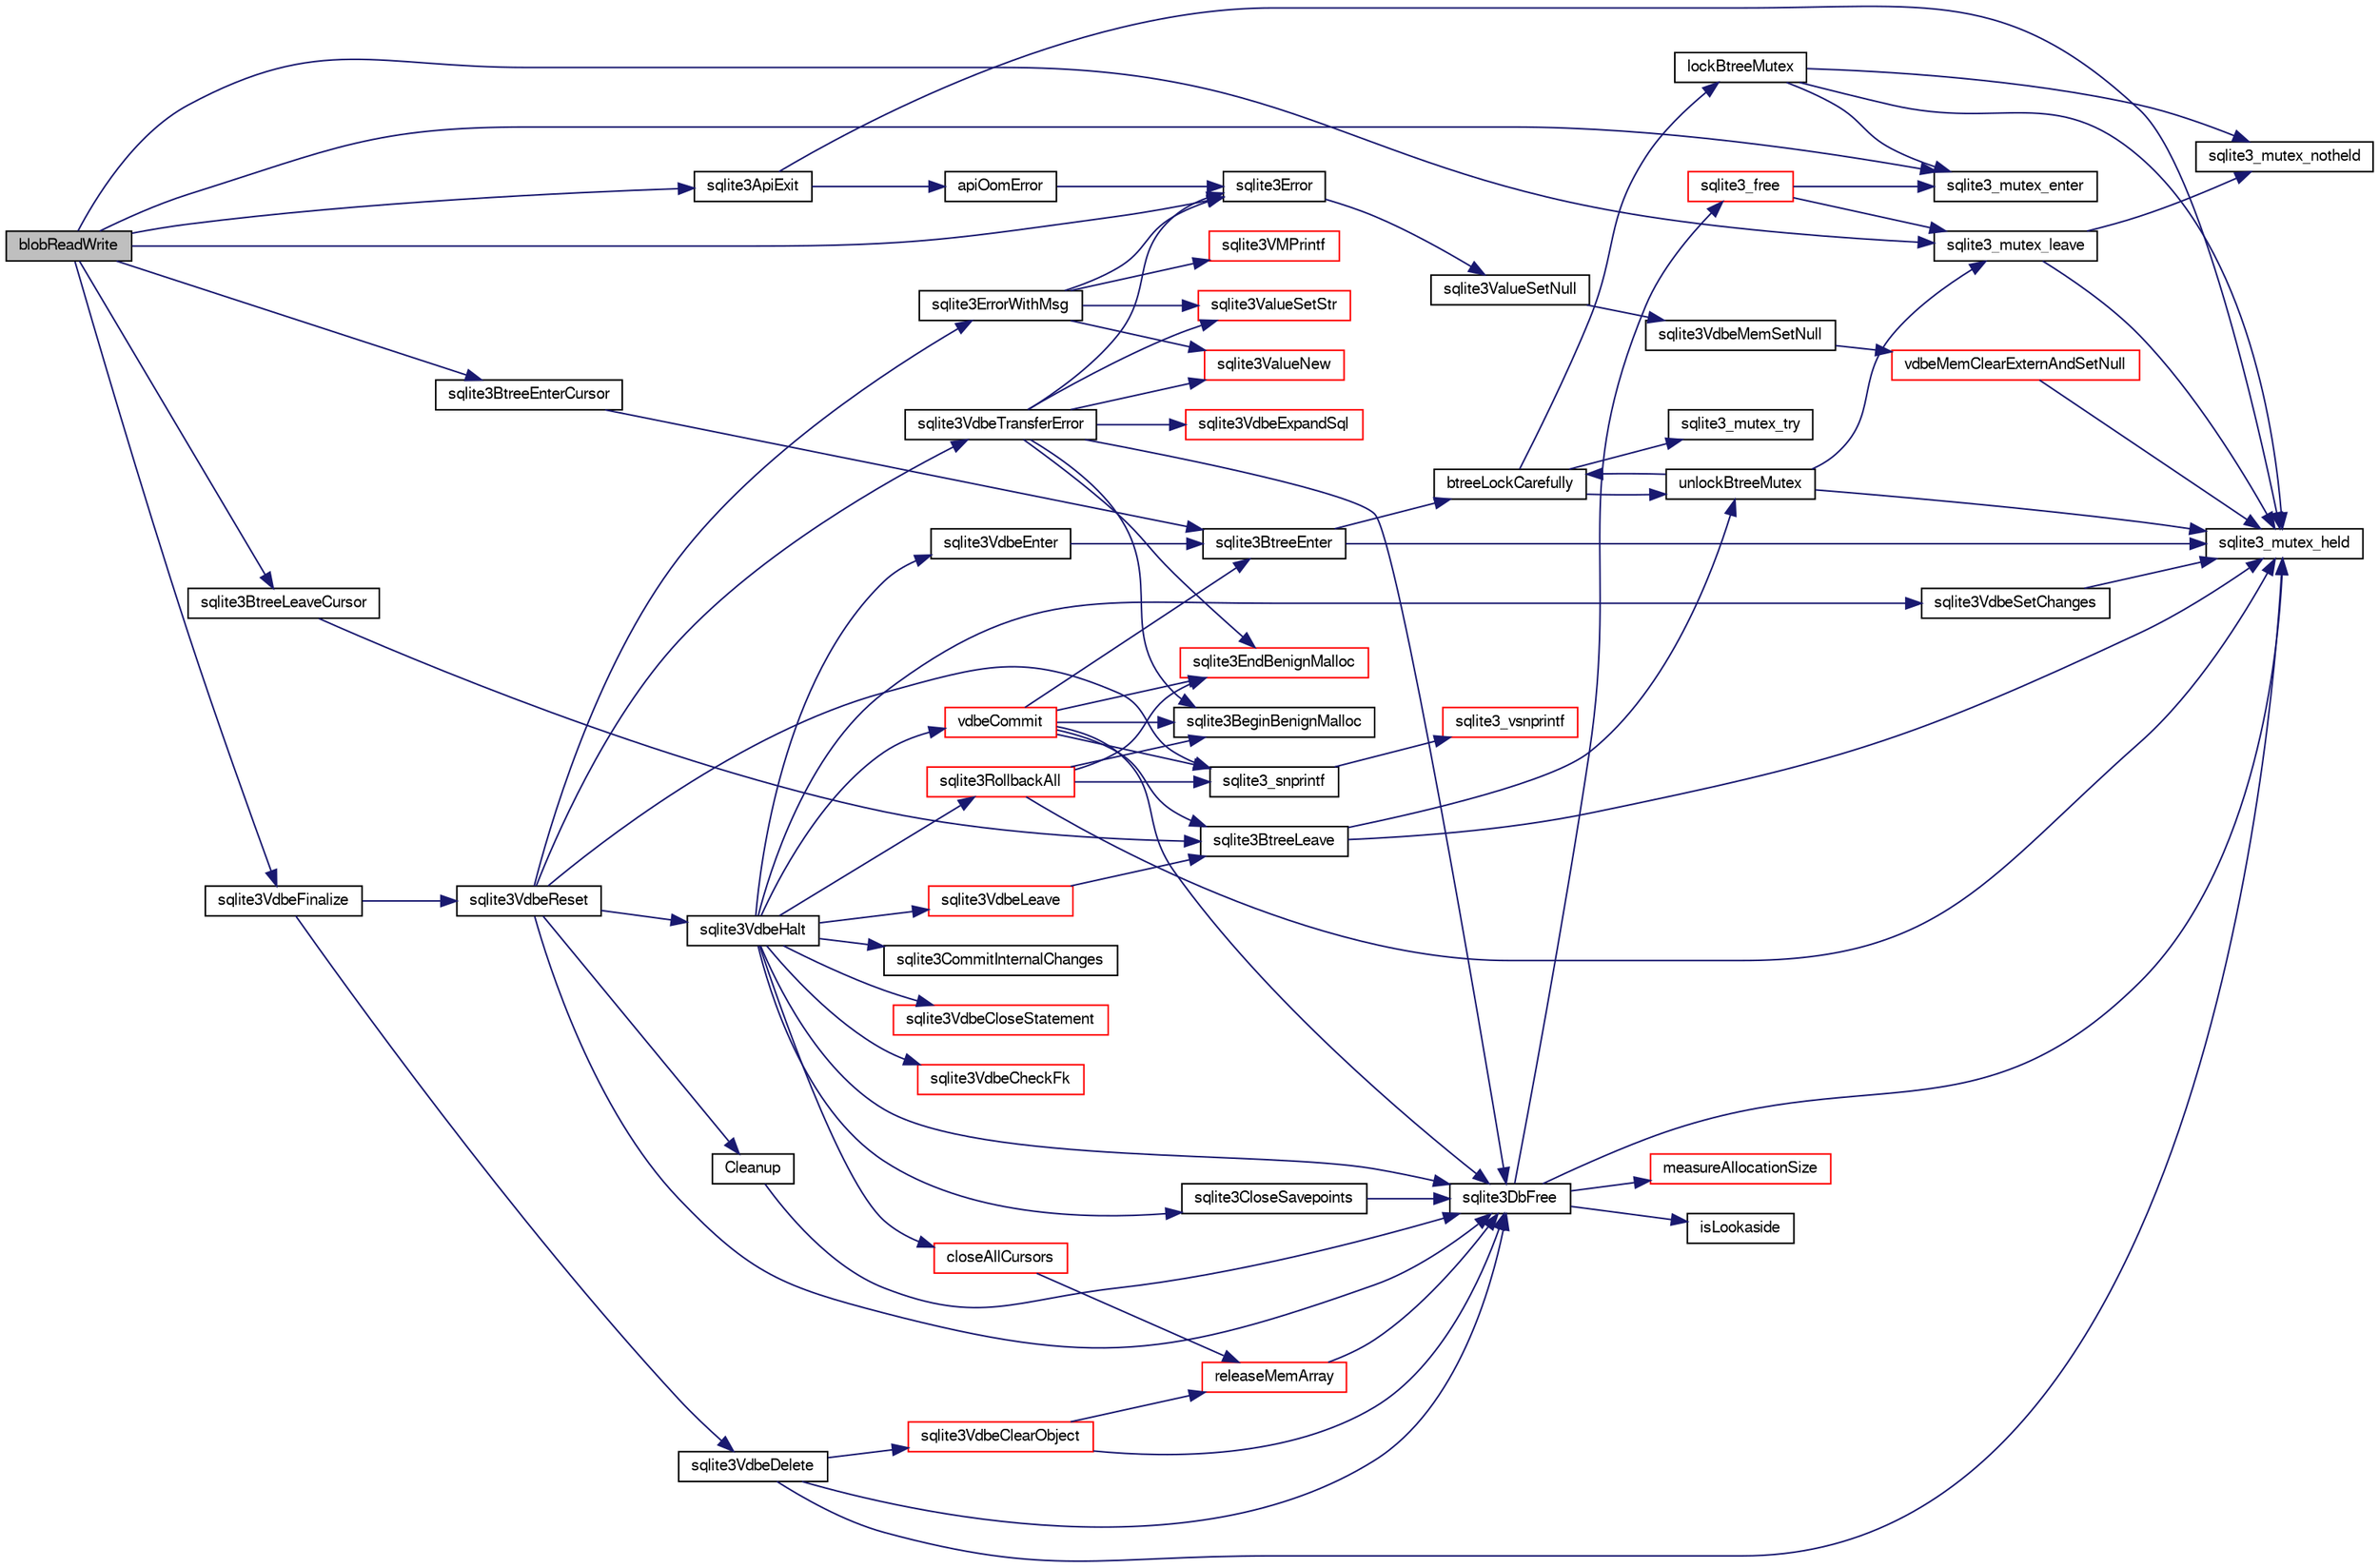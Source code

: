 digraph "blobReadWrite"
{
  edge [fontname="FreeSans",fontsize="10",labelfontname="FreeSans",labelfontsize="10"];
  node [fontname="FreeSans",fontsize="10",shape=record];
  rankdir="LR";
  Node21850 [label="blobReadWrite",height=0.2,width=0.4,color="black", fillcolor="grey75", style="filled", fontcolor="black"];
  Node21850 -> Node21851 [color="midnightblue",fontsize="10",style="solid",fontname="FreeSans"];
  Node21851 [label="sqlite3_mutex_enter",height=0.2,width=0.4,color="black", fillcolor="white", style="filled",URL="$sqlite3_8c.html#a1c12cde690bd89f104de5cbad12a6bf5"];
  Node21850 -> Node21852 [color="midnightblue",fontsize="10",style="solid",fontname="FreeSans"];
  Node21852 [label="sqlite3Error",height=0.2,width=0.4,color="black", fillcolor="white", style="filled",URL="$sqlite3_8c.html#a4ba5e8be78db50d5538dcaa45bcf74d3"];
  Node21852 -> Node21853 [color="midnightblue",fontsize="10",style="solid",fontname="FreeSans"];
  Node21853 [label="sqlite3ValueSetNull",height=0.2,width=0.4,color="black", fillcolor="white", style="filled",URL="$sqlite3_8c.html#ad9bc4507a7806b37946116afbe183b95"];
  Node21853 -> Node21854 [color="midnightblue",fontsize="10",style="solid",fontname="FreeSans"];
  Node21854 [label="sqlite3VdbeMemSetNull",height=0.2,width=0.4,color="black", fillcolor="white", style="filled",URL="$sqlite3_8c.html#ae01092c23aebaf8a3ebdf3954609b410"];
  Node21854 -> Node21855 [color="midnightblue",fontsize="10",style="solid",fontname="FreeSans"];
  Node21855 [label="vdbeMemClearExternAndSetNull",height=0.2,width=0.4,color="red", fillcolor="white", style="filled",URL="$sqlite3_8c.html#a29c41a360fb0e86b817777daf061230c"];
  Node21855 -> Node21856 [color="midnightblue",fontsize="10",style="solid",fontname="FreeSans"];
  Node21856 [label="sqlite3_mutex_held",height=0.2,width=0.4,color="black", fillcolor="white", style="filled",URL="$sqlite3_8c.html#acf77da68932b6bc163c5e68547ecc3e7"];
  Node21850 -> Node21868 [color="midnightblue",fontsize="10",style="solid",fontname="FreeSans"];
  Node21868 [label="sqlite3BtreeEnterCursor",height=0.2,width=0.4,color="black", fillcolor="white", style="filled",URL="$sqlite3_8c.html#ac6ec0c93b556b4be3fdc81b925943256"];
  Node21868 -> Node21869 [color="midnightblue",fontsize="10",style="solid",fontname="FreeSans"];
  Node21869 [label="sqlite3BtreeEnter",height=0.2,width=0.4,color="black", fillcolor="white", style="filled",URL="$sqlite3_8c.html#afa05d700ca373993fe6b0525b867feff"];
  Node21869 -> Node21856 [color="midnightblue",fontsize="10",style="solid",fontname="FreeSans"];
  Node21869 -> Node21870 [color="midnightblue",fontsize="10",style="solid",fontname="FreeSans"];
  Node21870 [label="btreeLockCarefully",height=0.2,width=0.4,color="black", fillcolor="white", style="filled",URL="$sqlite3_8c.html#a796746b1c1e4d6926960636bd74c79d7"];
  Node21870 -> Node21871 [color="midnightblue",fontsize="10",style="solid",fontname="FreeSans"];
  Node21871 [label="sqlite3_mutex_try",height=0.2,width=0.4,color="black", fillcolor="white", style="filled",URL="$sqlite3_8c.html#a196f84b09bdfda96ae5ae23189be1ec8"];
  Node21870 -> Node21872 [color="midnightblue",fontsize="10",style="solid",fontname="FreeSans"];
  Node21872 [label="unlockBtreeMutex",height=0.2,width=0.4,color="black", fillcolor="white", style="filled",URL="$sqlite3_8c.html#a29bc7d1c753dfa2af9fb296b7dc19a4a"];
  Node21872 -> Node21856 [color="midnightblue",fontsize="10",style="solid",fontname="FreeSans"];
  Node21872 -> Node21865 [color="midnightblue",fontsize="10",style="solid",fontname="FreeSans"];
  Node21865 [label="sqlite3_mutex_leave",height=0.2,width=0.4,color="black", fillcolor="white", style="filled",URL="$sqlite3_8c.html#a5838d235601dbd3c1fa993555c6bcc93"];
  Node21865 -> Node21856 [color="midnightblue",fontsize="10",style="solid",fontname="FreeSans"];
  Node21865 -> Node21866 [color="midnightblue",fontsize="10",style="solid",fontname="FreeSans"];
  Node21866 [label="sqlite3_mutex_notheld",height=0.2,width=0.4,color="black", fillcolor="white", style="filled",URL="$sqlite3_8c.html#a83967c837c1c000d3b5adcfaa688f5dc"];
  Node21872 -> Node21870 [color="midnightblue",fontsize="10",style="solid",fontname="FreeSans"];
  Node21870 -> Node21873 [color="midnightblue",fontsize="10",style="solid",fontname="FreeSans"];
  Node21873 [label="lockBtreeMutex",height=0.2,width=0.4,color="black", fillcolor="white", style="filled",URL="$sqlite3_8c.html#ab1714bc62ac8a451c7b17bc53053ca53"];
  Node21873 -> Node21866 [color="midnightblue",fontsize="10",style="solid",fontname="FreeSans"];
  Node21873 -> Node21856 [color="midnightblue",fontsize="10",style="solid",fontname="FreeSans"];
  Node21873 -> Node21851 [color="midnightblue",fontsize="10",style="solid",fontname="FreeSans"];
  Node21850 -> Node21874 [color="midnightblue",fontsize="10",style="solid",fontname="FreeSans"];
  Node21874 [label="sqlite3BtreeLeaveCursor",height=0.2,width=0.4,color="black", fillcolor="white", style="filled",URL="$sqlite3_8c.html#ac03e1186b08d50909efc3f2c79955f7f"];
  Node21874 -> Node21875 [color="midnightblue",fontsize="10",style="solid",fontname="FreeSans"];
  Node21875 [label="sqlite3BtreeLeave",height=0.2,width=0.4,color="black", fillcolor="white", style="filled",URL="$sqlite3_8c.html#a460e4f89d1aeef4b4d334cfe8165da89"];
  Node21875 -> Node21872 [color="midnightblue",fontsize="10",style="solid",fontname="FreeSans"];
  Node21875 -> Node21856 [color="midnightblue",fontsize="10",style="solid",fontname="FreeSans"];
  Node21850 -> Node21876 [color="midnightblue",fontsize="10",style="solid",fontname="FreeSans"];
  Node21876 [label="sqlite3VdbeFinalize",height=0.2,width=0.4,color="black", fillcolor="white", style="filled",URL="$sqlite3_8c.html#af81e0c8d03b71610d3a826469f67bbd4"];
  Node21876 -> Node21877 [color="midnightblue",fontsize="10",style="solid",fontname="FreeSans"];
  Node21877 [label="sqlite3VdbeReset",height=0.2,width=0.4,color="black", fillcolor="white", style="filled",URL="$sqlite3_8c.html#a315a913742f7267f90d46d41446353b1"];
  Node21877 -> Node21878 [color="midnightblue",fontsize="10",style="solid",fontname="FreeSans"];
  Node21878 [label="sqlite3VdbeHalt",height=0.2,width=0.4,color="black", fillcolor="white", style="filled",URL="$sqlite3_8c.html#a8d1d99703d999190fbc35ecc981cb709"];
  Node21878 -> Node21879 [color="midnightblue",fontsize="10",style="solid",fontname="FreeSans"];
  Node21879 [label="closeAllCursors",height=0.2,width=0.4,color="red", fillcolor="white", style="filled",URL="$sqlite3_8c.html#af1ac189735864dd6989a8c5af4557547"];
  Node21879 -> Node22348 [color="midnightblue",fontsize="10",style="solid",fontname="FreeSans"];
  Node22348 [label="releaseMemArray",height=0.2,width=0.4,color="red", fillcolor="white", style="filled",URL="$sqlite3_8c.html#a321ef1ead88ab0c4c636971ae5cc9778"];
  Node22348 -> Node21858 [color="midnightblue",fontsize="10",style="solid",fontname="FreeSans"];
  Node21858 [label="sqlite3DbFree",height=0.2,width=0.4,color="black", fillcolor="white", style="filled",URL="$sqlite3_8c.html#ac70ab821a6607b4a1b909582dc37a069"];
  Node21858 -> Node21856 [color="midnightblue",fontsize="10",style="solid",fontname="FreeSans"];
  Node21858 -> Node21859 [color="midnightblue",fontsize="10",style="solid",fontname="FreeSans"];
  Node21859 [label="measureAllocationSize",height=0.2,width=0.4,color="red", fillcolor="white", style="filled",URL="$sqlite3_8c.html#a45731e644a22fdb756e2b6337224217a"];
  Node21858 -> Node21862 [color="midnightblue",fontsize="10",style="solid",fontname="FreeSans"];
  Node21862 [label="isLookaside",height=0.2,width=0.4,color="black", fillcolor="white", style="filled",URL="$sqlite3_8c.html#a770fa05ff9717b75e16f4d968a77b897"];
  Node21858 -> Node21863 [color="midnightblue",fontsize="10",style="solid",fontname="FreeSans"];
  Node21863 [label="sqlite3_free",height=0.2,width=0.4,color="red", fillcolor="white", style="filled",URL="$sqlite3_8c.html#a6552349e36a8a691af5487999ab09519"];
  Node21863 -> Node21851 [color="midnightblue",fontsize="10",style="solid",fontname="FreeSans"];
  Node21863 -> Node21865 [color="midnightblue",fontsize="10",style="solid",fontname="FreeSans"];
  Node21878 -> Node22351 [color="midnightblue",fontsize="10",style="solid",fontname="FreeSans"];
  Node22351 [label="sqlite3VdbeEnter",height=0.2,width=0.4,color="black", fillcolor="white", style="filled",URL="$sqlite3_8c.html#a9e2be2ea94b096630913241be7a7c99f"];
  Node22351 -> Node21869 [color="midnightblue",fontsize="10",style="solid",fontname="FreeSans"];
  Node21878 -> Node22352 [color="midnightblue",fontsize="10",style="solid",fontname="FreeSans"];
  Node22352 [label="sqlite3RollbackAll",height=0.2,width=0.4,color="red", fillcolor="white", style="filled",URL="$sqlite3_8c.html#ad902dd388d73208539f557962e3fe6bb"];
  Node22352 -> Node21856 [color="midnightblue",fontsize="10",style="solid",fontname="FreeSans"];
  Node22352 -> Node21995 [color="midnightblue",fontsize="10",style="solid",fontname="FreeSans"];
  Node21995 [label="sqlite3BeginBenignMalloc",height=0.2,width=0.4,color="black", fillcolor="white", style="filled",URL="$sqlite3_8c.html#a3344c0e2b1b6df701a1cb326602fac14"];
  Node22352 -> Node21996 [color="midnightblue",fontsize="10",style="solid",fontname="FreeSans"];
  Node21996 [label="sqlite3EndBenignMalloc",height=0.2,width=0.4,color="red", fillcolor="white", style="filled",URL="$sqlite3_8c.html#a4582127cc64d483dc66c7acf9d8d8fbb"];
  Node22352 -> Node21969 [color="midnightblue",fontsize="10",style="solid",fontname="FreeSans"];
  Node21969 [label="sqlite3_snprintf",height=0.2,width=0.4,color="black", fillcolor="white", style="filled",URL="$sqlite3_8c.html#aa2695a752e971577f5784122f2013c40"];
  Node21969 -> Node21970 [color="midnightblue",fontsize="10",style="solid",fontname="FreeSans"];
  Node21970 [label="sqlite3_vsnprintf",height=0.2,width=0.4,color="red", fillcolor="white", style="filled",URL="$sqlite3_8c.html#a0862c03aea71d62847e452aa655add42"];
  Node21878 -> Node22501 [color="midnightblue",fontsize="10",style="solid",fontname="FreeSans"];
  Node22501 [label="sqlite3CloseSavepoints",height=0.2,width=0.4,color="black", fillcolor="white", style="filled",URL="$sqlite3_8c.html#ab5403c6b2dae2f11e74116b8535cf82b"];
  Node22501 -> Node21858 [color="midnightblue",fontsize="10",style="solid",fontname="FreeSans"];
  Node21878 -> Node22519 [color="midnightblue",fontsize="10",style="solid",fontname="FreeSans"];
  Node22519 [label="sqlite3VdbeCheckFk",height=0.2,width=0.4,color="red", fillcolor="white", style="filled",URL="$sqlite3_8c.html#a7734bae391da8cc517e518fb1eddcac7"];
  Node21878 -> Node22778 [color="midnightblue",fontsize="10",style="solid",fontname="FreeSans"];
  Node22778 [label="sqlite3VdbeLeave",height=0.2,width=0.4,color="red", fillcolor="white", style="filled",URL="$sqlite3_8c.html#acb859cd67daac2af35cabdb7b5b706f5"];
  Node22778 -> Node21875 [color="midnightblue",fontsize="10",style="solid",fontname="FreeSans"];
  Node21878 -> Node22796 [color="midnightblue",fontsize="10",style="solid",fontname="FreeSans"];
  Node22796 [label="vdbeCommit",height=0.2,width=0.4,color="red", fillcolor="white", style="filled",URL="$sqlite3_8c.html#a5d7f1e0625451b987728f600cfe1b92d"];
  Node22796 -> Node21869 [color="midnightblue",fontsize="10",style="solid",fontname="FreeSans"];
  Node22796 -> Node21875 [color="midnightblue",fontsize="10",style="solid",fontname="FreeSans"];
  Node22796 -> Node21969 [color="midnightblue",fontsize="10",style="solid",fontname="FreeSans"];
  Node22796 -> Node21858 [color="midnightblue",fontsize="10",style="solid",fontname="FreeSans"];
  Node22796 -> Node21995 [color="midnightblue",fontsize="10",style="solid",fontname="FreeSans"];
  Node22796 -> Node21996 [color="midnightblue",fontsize="10",style="solid",fontname="FreeSans"];
  Node21878 -> Node22805 [color="midnightblue",fontsize="10",style="solid",fontname="FreeSans"];
  Node22805 [label="sqlite3CommitInternalChanges",height=0.2,width=0.4,color="black", fillcolor="white", style="filled",URL="$sqlite3_8c.html#a1c26fb995a23591a1f6592d008e3e237"];
  Node21878 -> Node22520 [color="midnightblue",fontsize="10",style="solid",fontname="FreeSans"];
  Node22520 [label="sqlite3VdbeCloseStatement",height=0.2,width=0.4,color="red", fillcolor="white", style="filled",URL="$sqlite3_8c.html#a4c26892e24ee00a0b5ba3bdeaf2d36fa"];
  Node21878 -> Node21858 [color="midnightblue",fontsize="10",style="solid",fontname="FreeSans"];
  Node21878 -> Node22516 [color="midnightblue",fontsize="10",style="solid",fontname="FreeSans"];
  Node22516 [label="sqlite3VdbeSetChanges",height=0.2,width=0.4,color="black", fillcolor="white", style="filled",URL="$sqlite3_8c.html#aed080bc0208a1ea602e625d9381f25c0"];
  Node22516 -> Node21856 [color="midnightblue",fontsize="10",style="solid",fontname="FreeSans"];
  Node21877 -> Node22782 [color="midnightblue",fontsize="10",style="solid",fontname="FreeSans"];
  Node22782 [label="sqlite3VdbeTransferError",height=0.2,width=0.4,color="black", fillcolor="white", style="filled",URL="$sqlite3_8c.html#aaf4a567b51602bb6d7bb150e6c72de69"];
  Node22782 -> Node21995 [color="midnightblue",fontsize="10",style="solid",fontname="FreeSans"];
  Node22782 -> Node22392 [color="midnightblue",fontsize="10",style="solid",fontname="FreeSans"];
  Node22392 [label="sqlite3ValueNew",height=0.2,width=0.4,color="red", fillcolor="white", style="filled",URL="$sqlite3_8c.html#ad40a378778daff2d574bec905e35828b"];
  Node22782 -> Node22393 [color="midnightblue",fontsize="10",style="solid",fontname="FreeSans"];
  Node22393 [label="sqlite3ValueSetStr",height=0.2,width=0.4,color="red", fillcolor="white", style="filled",URL="$sqlite3_8c.html#a1fd40749f47941ee97ff6d798e2bc67e"];
  Node22782 -> Node21996 [color="midnightblue",fontsize="10",style="solid",fontname="FreeSans"];
  Node22782 -> Node21852 [color="midnightblue",fontsize="10",style="solid",fontname="FreeSans"];
  Node22782 -> Node22773 [color="midnightblue",fontsize="10",style="solid",fontname="FreeSans"];
  Node22773 [label="sqlite3VdbeExpandSql",height=0.2,width=0.4,color="red", fillcolor="white", style="filled",URL="$sqlite3_8c.html#a5a497837d5d69b92e7bca23673589c69"];
  Node22782 -> Node21858 [color="midnightblue",fontsize="10",style="solid",fontname="FreeSans"];
  Node21877 -> Node21858 [color="midnightblue",fontsize="10",style="solid",fontname="FreeSans"];
  Node21877 -> Node22391 [color="midnightblue",fontsize="10",style="solid",fontname="FreeSans"];
  Node22391 [label="sqlite3ErrorWithMsg",height=0.2,width=0.4,color="black", fillcolor="white", style="filled",URL="$sqlite3_8c.html#a11feb4cd8e77d59df266587cfe1b2641"];
  Node22391 -> Node21852 [color="midnightblue",fontsize="10",style="solid",fontname="FreeSans"];
  Node22391 -> Node22392 [color="midnightblue",fontsize="10",style="solid",fontname="FreeSans"];
  Node22391 -> Node22149 [color="midnightblue",fontsize="10",style="solid",fontname="FreeSans"];
  Node22149 [label="sqlite3VMPrintf",height=0.2,width=0.4,color="red", fillcolor="white", style="filled",URL="$sqlite3_8c.html#a05535d0982ef06fbc2ee8195ebbae689"];
  Node22391 -> Node22393 [color="midnightblue",fontsize="10",style="solid",fontname="FreeSans"];
  Node21877 -> Node22806 [color="midnightblue",fontsize="10",style="solid",fontname="FreeSans"];
  Node22806 [label="Cleanup",height=0.2,width=0.4,color="black", fillcolor="white", style="filled",URL="$sqlite3_8c.html#ae3e0dbf7ac3255e91d16cd24fd2c2b1d"];
  Node22806 -> Node21858 [color="midnightblue",fontsize="10",style="solid",fontname="FreeSans"];
  Node21877 -> Node21969 [color="midnightblue",fontsize="10",style="solid",fontname="FreeSans"];
  Node21876 -> Node22406 [color="midnightblue",fontsize="10",style="solid",fontname="FreeSans"];
  Node22406 [label="sqlite3VdbeDelete",height=0.2,width=0.4,color="black", fillcolor="white", style="filled",URL="$sqlite3_8c.html#ace82a1f75873a6609067d0f572120e47"];
  Node22406 -> Node21856 [color="midnightblue",fontsize="10",style="solid",fontname="FreeSans"];
  Node22406 -> Node22407 [color="midnightblue",fontsize="10",style="solid",fontname="FreeSans"];
  Node22407 [label="sqlite3VdbeClearObject",height=0.2,width=0.4,color="red", fillcolor="white", style="filled",URL="$sqlite3_8c.html#aa36c8bd3814c4923416d35ef3454f979"];
  Node22407 -> Node22348 [color="midnightblue",fontsize="10",style="solid",fontname="FreeSans"];
  Node22407 -> Node21858 [color="midnightblue",fontsize="10",style="solid",fontname="FreeSans"];
  Node22406 -> Node21858 [color="midnightblue",fontsize="10",style="solid",fontname="FreeSans"];
  Node21850 -> Node22102 [color="midnightblue",fontsize="10",style="solid",fontname="FreeSans"];
  Node22102 [label="sqlite3ApiExit",height=0.2,width=0.4,color="black", fillcolor="white", style="filled",URL="$sqlite3_8c.html#ae5a967ec6172298db98b6090bbd1dd9b"];
  Node22102 -> Node21856 [color="midnightblue",fontsize="10",style="solid",fontname="FreeSans"];
  Node22102 -> Node22103 [color="midnightblue",fontsize="10",style="solid",fontname="FreeSans"];
  Node22103 [label="apiOomError",height=0.2,width=0.4,color="black", fillcolor="white", style="filled",URL="$sqlite3_8c.html#a55c294da0c468873c7f7ea59378b8b9c"];
  Node22103 -> Node21852 [color="midnightblue",fontsize="10",style="solid",fontname="FreeSans"];
  Node21850 -> Node21865 [color="midnightblue",fontsize="10",style="solid",fontname="FreeSans"];
}
